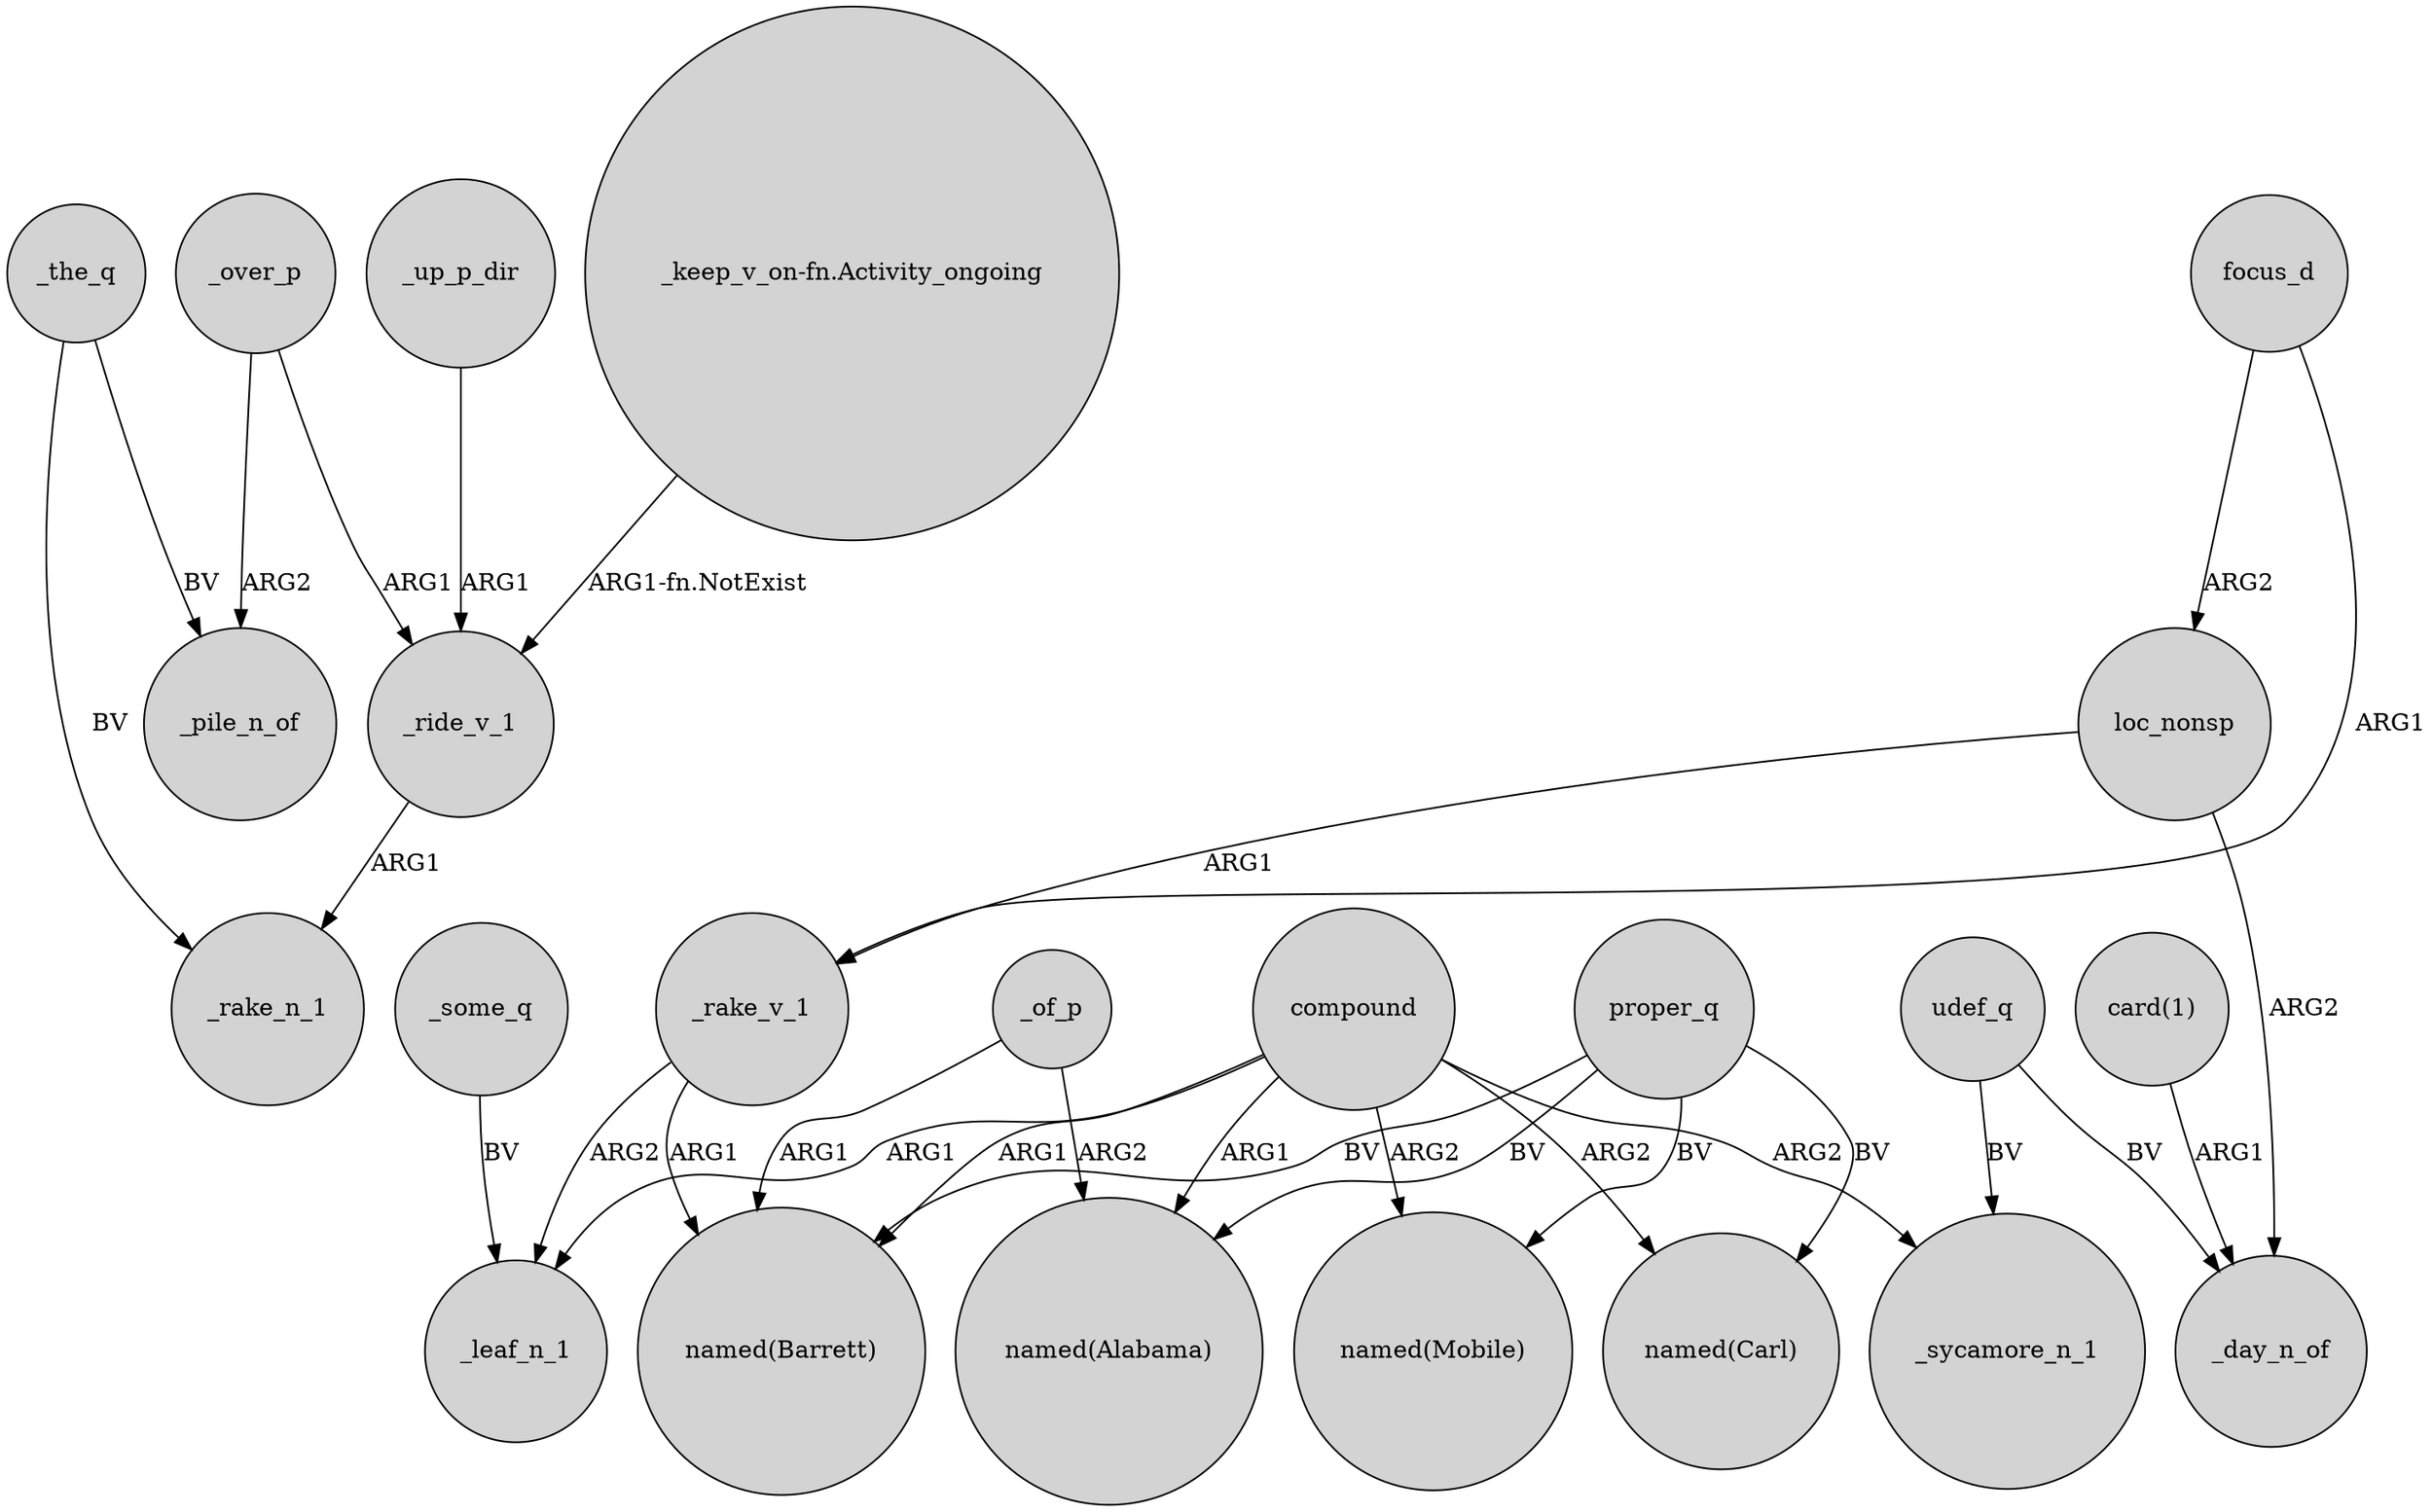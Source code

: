 digraph {
	node [shape=circle style=filled]
	_up_p_dir -> _ride_v_1 [label=ARG1]
	focus_d -> loc_nonsp [label=ARG2]
	"_keep_v_on-fn.Activity_ongoing" -> _ride_v_1 [label="ARG1-fn.NotExist"]
	_some_q -> _leaf_n_1 [label=BV]
	compound -> "named(Alabama)" [label=ARG1]
	proper_q -> "named(Carl)" [label=BV]
	compound -> _leaf_n_1 [label=ARG1]
	proper_q -> "named(Barrett)" [label=BV]
	_rake_v_1 -> "named(Barrett)" [label=ARG1]
	"card(1)" -> _day_n_of [label=ARG1]
	focus_d -> _rake_v_1 [label=ARG1]
	udef_q -> _day_n_of [label=BV]
	_over_p -> _ride_v_1 [label=ARG1]
	compound -> "named(Carl)" [label=ARG2]
	_of_p -> "named(Barrett)" [label=ARG1]
	_ride_v_1 -> _rake_n_1 [label=ARG1]
	compound -> "named(Mobile)" [label=ARG2]
	_over_p -> _pile_n_of [label=ARG2]
	compound -> _sycamore_n_1 [label=ARG2]
	_the_q -> _pile_n_of [label=BV]
	_of_p -> "named(Alabama)" [label=ARG2]
	loc_nonsp -> _day_n_of [label=ARG2]
	proper_q -> "named(Mobile)" [label=BV]
	proper_q -> "named(Alabama)" [label=BV]
	_the_q -> _rake_n_1 [label=BV]
	loc_nonsp -> _rake_v_1 [label=ARG1]
	_rake_v_1 -> _leaf_n_1 [label=ARG2]
	compound -> "named(Barrett)" [label=ARG1]
	udef_q -> _sycamore_n_1 [label=BV]
}

